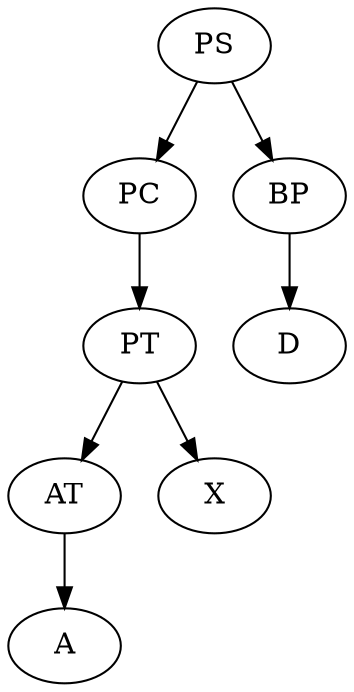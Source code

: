 digraph {
	S [label=PS]
	C [label=PC]
	B [label=BP]
	P [label=PT]
	D [label=D]
	T [label=AT]
	X [label=X]
	A [label=A]
	S -> C
	S -> B
	C -> P
	B -> D
	P -> T
	P -> X
	T -> A
}
